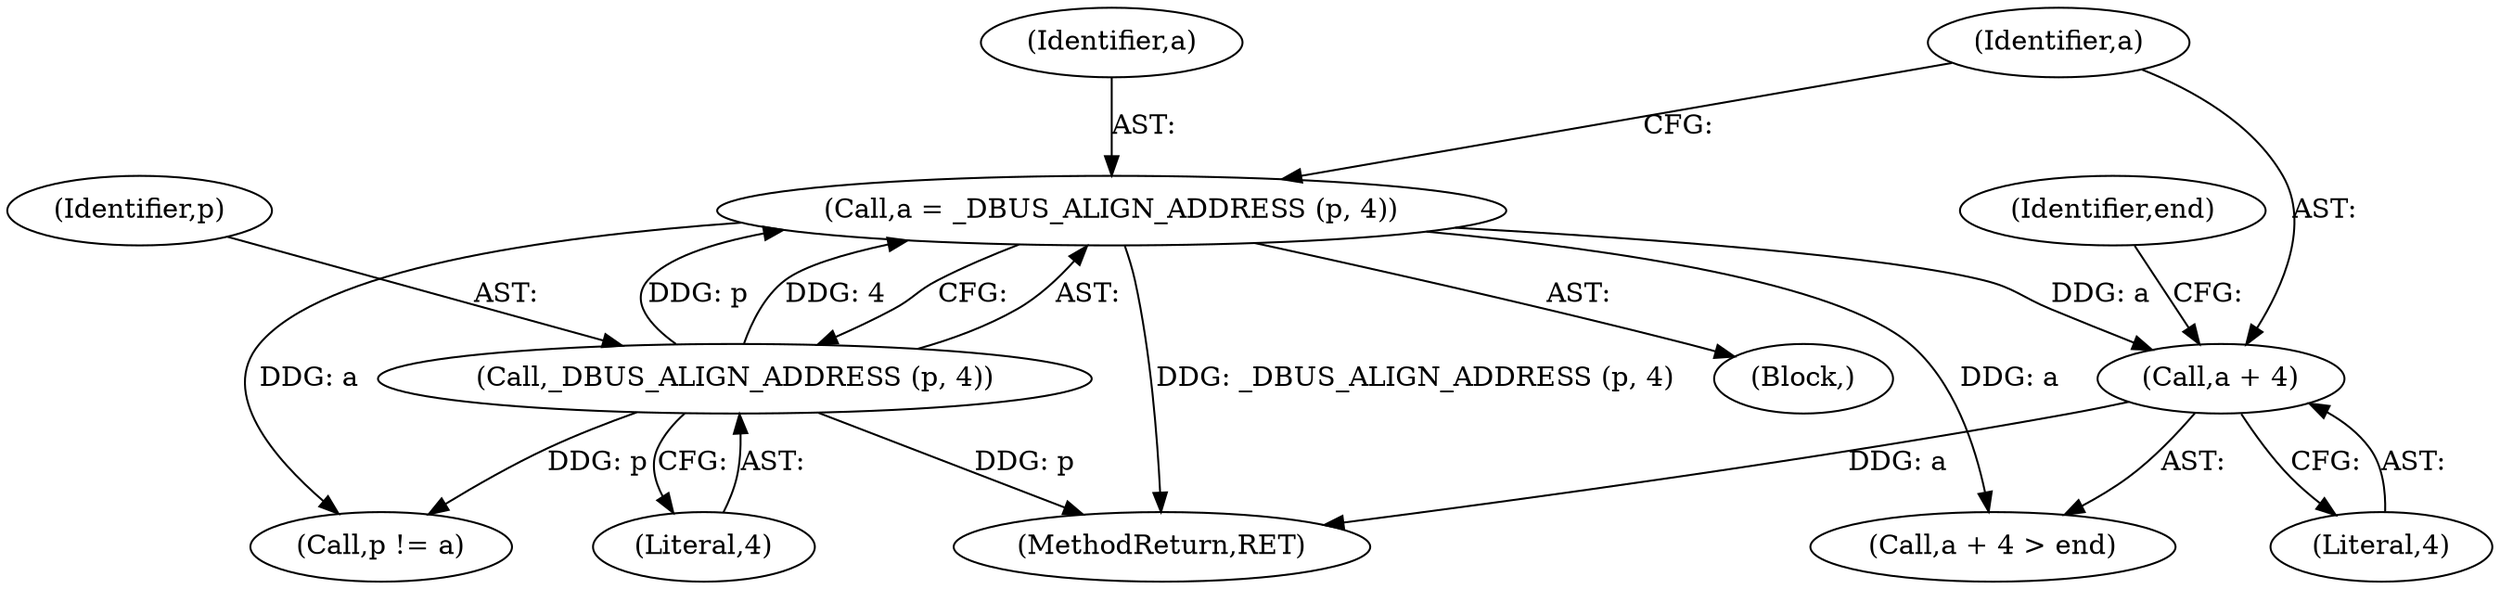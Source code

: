 digraph "0_dbus_7d65a3a6ed8815e34a99c680ac3869fde49dbbd4@pointer" {
"1000219" [label="(Call,a + 4)"];
"1000212" [label="(Call,a = _DBUS_ALIGN_ADDRESS (p, 4))"];
"1000214" [label="(Call,_DBUS_ALIGN_ADDRESS (p, 4))"];
"1000215" [label="(Identifier,p)"];
"1000222" [label="(Identifier,end)"];
"1000226" [label="(Call,p != a)"];
"1000213" [label="(Identifier,a)"];
"1000218" [label="(Call,a + 4 > end)"];
"1000210" [label="(Block,)"];
"1000220" [label="(Identifier,a)"];
"1000221" [label="(Literal,4)"];
"1000219" [label="(Call,a + 4)"];
"1000770" [label="(MethodReturn,RET)"];
"1000214" [label="(Call,_DBUS_ALIGN_ADDRESS (p, 4))"];
"1000216" [label="(Literal,4)"];
"1000212" [label="(Call,a = _DBUS_ALIGN_ADDRESS (p, 4))"];
"1000219" -> "1000218"  [label="AST: "];
"1000219" -> "1000221"  [label="CFG: "];
"1000220" -> "1000219"  [label="AST: "];
"1000221" -> "1000219"  [label="AST: "];
"1000222" -> "1000219"  [label="CFG: "];
"1000219" -> "1000770"  [label="DDG: a"];
"1000212" -> "1000219"  [label="DDG: a"];
"1000212" -> "1000210"  [label="AST: "];
"1000212" -> "1000214"  [label="CFG: "];
"1000213" -> "1000212"  [label="AST: "];
"1000214" -> "1000212"  [label="AST: "];
"1000220" -> "1000212"  [label="CFG: "];
"1000212" -> "1000770"  [label="DDG: _DBUS_ALIGN_ADDRESS (p, 4)"];
"1000214" -> "1000212"  [label="DDG: p"];
"1000214" -> "1000212"  [label="DDG: 4"];
"1000212" -> "1000218"  [label="DDG: a"];
"1000212" -> "1000226"  [label="DDG: a"];
"1000214" -> "1000216"  [label="CFG: "];
"1000215" -> "1000214"  [label="AST: "];
"1000216" -> "1000214"  [label="AST: "];
"1000214" -> "1000770"  [label="DDG: p"];
"1000214" -> "1000226"  [label="DDG: p"];
}
